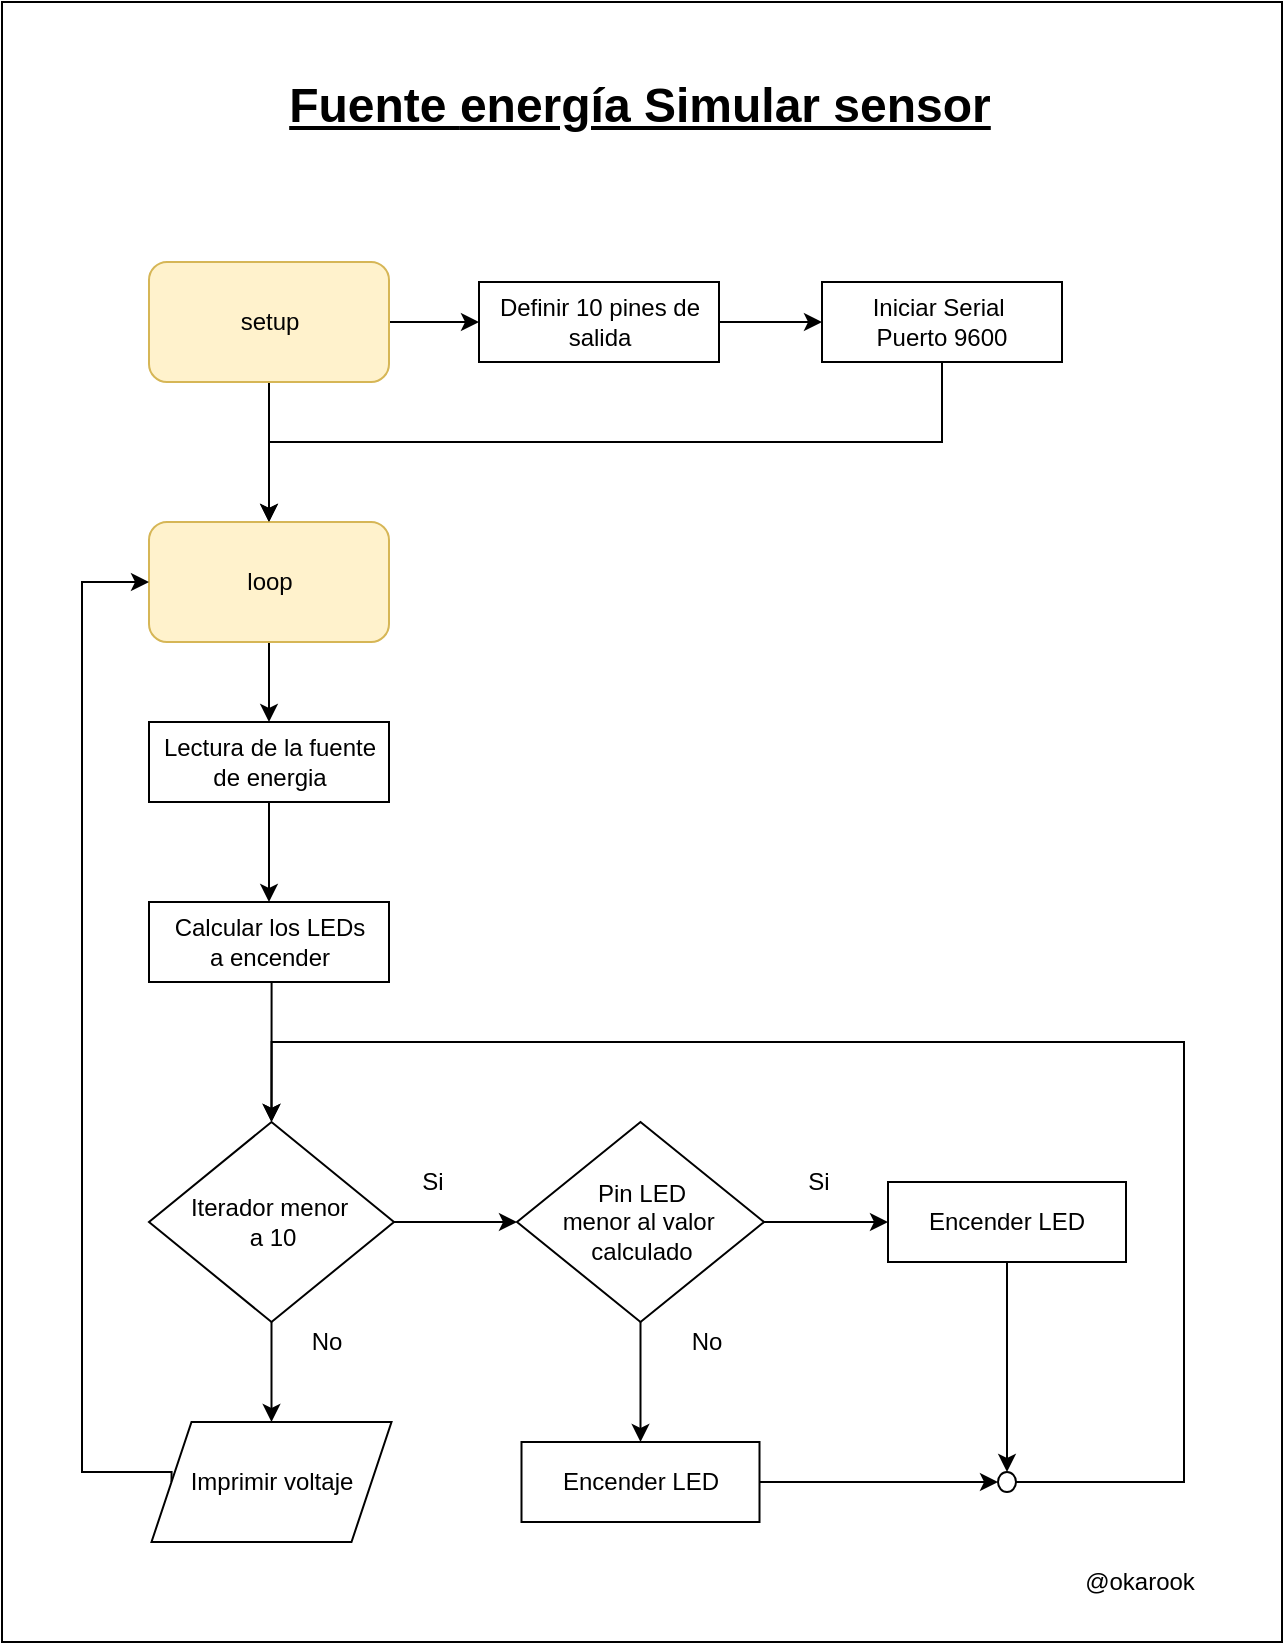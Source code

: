 <mxfile version="13.6.5">
    <diagram id="Qwb1rF_dMpi1wpGuuUVu" name="diagram">
        <mxGraphModel dx="333" dy="367" grid="1" gridSize="10" guides="1" tooltips="1" connect="1" arrows="1" fold="1" page="1" pageScale="1" pageWidth="850" pageHeight="1100" math="0" shadow="0">
            <root>
                <mxCell id="0"/>
                <mxCell id="1" parent="0"/>
                <mxCell id="3" value="" style="rounded=0;whiteSpace=wrap;html=1;" parent="1" vertex="1">
                    <mxGeometry x="40" y="40" width="640" height="820" as="geometry"/>
                </mxCell>
                <mxCell id="G4ZIIX9ekKNboTHv59yJ-3" style="edgeStyle=orthogonalEdgeStyle;rounded=0;orthogonalLoop=1;jettySize=auto;html=1;" parent="1" source="G4ZIIX9ekKNboTHv59yJ-1" target="G4ZIIX9ekKNboTHv59yJ-4" edge="1">
                    <mxGeometry relative="1" as="geometry">
                        <mxPoint x="173.5" y="270" as="targetPoint"/>
                    </mxGeometry>
                </mxCell>
                <mxCell id="G4ZIIX9ekKNboTHv59yJ-8" style="edgeStyle=orthogonalEdgeStyle;rounded=0;orthogonalLoop=1;jettySize=auto;html=1;entryX=0.5;entryY=0;entryDx=0;entryDy=0;" parent="1" source="G4ZIIX9ekKNboTHv59yJ-1" target="G4ZIIX9ekKNboTHv59yJ-2" edge="1">
                    <mxGeometry relative="1" as="geometry"/>
                </mxCell>
                <mxCell id="G4ZIIX9ekKNboTHv59yJ-1" value="&lt;font color=&quot;#030303&quot;&gt;setup&lt;/font&gt;" style="rounded=1;whiteSpace=wrap;html=1;fillColor=#fff2cc;strokeColor=#d6b656;" parent="1" vertex="1">
                    <mxGeometry x="113.5" y="170" width="120" height="60" as="geometry"/>
                </mxCell>
                <mxCell id="G4ZIIX9ekKNboTHv59yJ-9" style="edgeStyle=orthogonalEdgeStyle;rounded=0;orthogonalLoop=1;jettySize=auto;html=1;entryX=0.5;entryY=0;entryDx=0;entryDy=0;" parent="1" source="G4ZIIX9ekKNboTHv59yJ-2" target="306" edge="1">
                    <mxGeometry relative="1" as="geometry">
                        <mxPoint x="174" y="420.0" as="targetPoint"/>
                    </mxGeometry>
                </mxCell>
                <mxCell id="G4ZIIX9ekKNboTHv59yJ-2" value="&lt;span style=&quot;background-color: rgb(255 , 242 , 204)&quot;&gt;&lt;font color=&quot;#030303&quot;&gt;loop&lt;/font&gt;&lt;/span&gt;" style="rounded=1;whiteSpace=wrap;html=1;fillColor=#fff2cc;strokeColor=#d6b656;" parent="1" vertex="1">
                    <mxGeometry x="113.5" y="300" width="120" height="60" as="geometry"/>
                </mxCell>
                <mxCell id="G4ZIIX9ekKNboTHv59yJ-5" style="edgeStyle=orthogonalEdgeStyle;rounded=0;orthogonalLoop=1;jettySize=auto;html=1;entryX=0.5;entryY=0;entryDx=0;entryDy=0;exitX=0.5;exitY=1;exitDx=0;exitDy=0;" parent="1" source="110" target="G4ZIIX9ekKNboTHv59yJ-2" edge="1">
                    <mxGeometry relative="1" as="geometry">
                        <mxPoint x="503.5" y="220" as="sourcePoint"/>
                        <Array as="points">
                            <mxPoint x="510" y="260"/>
                            <mxPoint x="174" y="260"/>
                        </Array>
                    </mxGeometry>
                </mxCell>
                <mxCell id="8" value="" style="edgeStyle=orthogonalEdgeStyle;rounded=0;orthogonalLoop=1;jettySize=auto;html=1;entryX=0;entryY=0.5;entryDx=0;entryDy=0;" parent="1" source="G4ZIIX9ekKNboTHv59yJ-4" target="110" edge="1">
                    <mxGeometry relative="1" as="geometry">
                        <mxPoint x="446.75" y="200" as="targetPoint"/>
                    </mxGeometry>
                </mxCell>
                <mxCell id="G4ZIIX9ekKNboTHv59yJ-4" value="Definir 10 pines de salida" style="rounded=0;whiteSpace=wrap;html=1;" parent="1" vertex="1">
                    <mxGeometry x="278.5" y="180" width="120" height="40" as="geometry"/>
                </mxCell>
                <mxCell id="G4ZIIX9ekKNboTHv59yJ-12" value="" style="edgeStyle=orthogonalEdgeStyle;rounded=0;orthogonalLoop=1;jettySize=auto;html=1;" parent="1" edge="1">
                    <mxGeometry relative="1" as="geometry">
                        <mxPoint x="298.5" y="440" as="sourcePoint"/>
                    </mxGeometry>
                </mxCell>
                <mxCell id="2" value="&lt;span style=&quot;font-size: 24px&quot;&gt;&lt;b&gt;&lt;u&gt;Fuente&amp;nbsp;&lt;/u&gt;&lt;/b&gt;&lt;/span&gt;&lt;u style=&quot;font-size: 18pt ; background-color: transparent&quot;&gt;&lt;b&gt;energía Simular sensor&lt;/b&gt;&lt;br&gt;&lt;/u&gt;" style="text;html=1;strokeColor=none;fillColor=none;align=center;verticalAlign=middle;whiteSpace=wrap;rounded=0;" parent="1" vertex="1">
                    <mxGeometry x="149.25" y="62" width="420" height="60" as="geometry"/>
                </mxCell>
                <mxCell id="6" value="@okarook" style="text;html=1;strokeColor=none;fillColor=none;align=center;verticalAlign=middle;whiteSpace=wrap;rounded=0;" parent="1" vertex="1">
                    <mxGeometry x="583.75" y="820" width="50" height="20" as="geometry"/>
                </mxCell>
                <mxCell id="97" style="edgeStyle=orthogonalEdgeStyle;rounded=0;orthogonalLoop=1;jettySize=auto;html=1;entryX=0;entryY=0.5;entryDx=0;entryDy=0;" parent="1" edge="1">
                    <mxGeometry relative="1" as="geometry">
                        <mxPoint x="554" y="797.5" as="sourcePoint"/>
                    </mxGeometry>
                </mxCell>
                <mxCell id="103" style="edgeStyle=orthogonalEdgeStyle;rounded=0;orthogonalLoop=1;jettySize=auto;html=1;entryX=0;entryY=0.5;entryDx=0;entryDy=0;" parent="1" edge="1">
                    <mxGeometry relative="1" as="geometry">
                        <mxPoint x="390" y="797.5" as="sourcePoint"/>
                    </mxGeometry>
                </mxCell>
                <mxCell id="110" value="Iniciar Serial&amp;nbsp;&lt;br&gt;Puerto 9600" style="rounded=0;whiteSpace=wrap;html=1;" parent="1" vertex="1">
                    <mxGeometry x="450" y="180" width="120" height="40" as="geometry"/>
                </mxCell>
                <mxCell id="304" style="edgeStyle=orthogonalEdgeStyle;rounded=0;orthogonalLoop=1;jettySize=auto;html=1;entryX=0;entryY=0.5;entryDx=0;entryDy=0;exitX=0;exitY=0.5;exitDx=0;exitDy=0;" parent="1" source="342" target="G4ZIIX9ekKNboTHv59yJ-2" edge="1">
                    <mxGeometry relative="1" as="geometry">
                        <Array as="points">
                            <mxPoint x="80" y="775"/>
                            <mxPoint x="80" y="330"/>
                        </Array>
                        <mxPoint x="115.25" y="780" as="sourcePoint"/>
                    </mxGeometry>
                </mxCell>
                <mxCell id="266" value="No" style="text;html=1;strokeColor=none;fillColor=none;align=center;verticalAlign=middle;whiteSpace=wrap;rounded=0;" parent="1" vertex="1">
                    <mxGeometry x="182.75" y="700" width="39" height="20" as="geometry"/>
                </mxCell>
                <mxCell id="319" style="edgeStyle=orthogonalEdgeStyle;rounded=0;orthogonalLoop=1;jettySize=auto;html=1;" parent="1" source="306" target="307" edge="1">
                    <mxGeometry relative="1" as="geometry"/>
                </mxCell>
                <mxCell id="337" style="edgeStyle=orthogonalEdgeStyle;rounded=0;orthogonalLoop=1;jettySize=auto;html=1;entryX=0.5;entryY=0;entryDx=0;entryDy=0;exitX=0.5;exitY=1;exitDx=0;exitDy=0;" edge="1" parent="1" source="307" target="312">
                    <mxGeometry relative="1" as="geometry">
                        <Array as="points">
                            <mxPoint x="175" y="530"/>
                        </Array>
                    </mxGeometry>
                </mxCell>
                <mxCell id="306" value="Lectura de la fuente de energia" style="whiteSpace=wrap;html=1;rounded=0;" parent="1" vertex="1">
                    <mxGeometry x="113.5" y="400" width="120" height="40" as="geometry"/>
                </mxCell>
                <mxCell id="307" value="Calcular los LEDs&lt;br&gt;a encender" style="whiteSpace=wrap;html=1;rounded=0;" parent="1" vertex="1">
                    <mxGeometry x="113.5" y="490" width="120" height="40" as="geometry"/>
                </mxCell>
                <mxCell id="327" style="edgeStyle=orthogonalEdgeStyle;rounded=0;orthogonalLoop=1;jettySize=auto;html=1;entryX=0;entryY=0.5;entryDx=0;entryDy=0;" edge="1" parent="1" source="312" target="325">
                    <mxGeometry relative="1" as="geometry">
                        <mxPoint x="238.25" y="650" as="sourcePoint"/>
                        <mxPoint x="305" y="650" as="targetPoint"/>
                    </mxGeometry>
                </mxCell>
                <mxCell id="344" style="edgeStyle=orthogonalEdgeStyle;rounded=0;orthogonalLoop=1;jettySize=auto;html=1;entryX=0.5;entryY=0;entryDx=0;entryDy=0;" edge="1" parent="1" source="312" target="342">
                    <mxGeometry relative="1" as="geometry"/>
                </mxCell>
                <mxCell id="312" value="&lt;div&gt;Iterador menor&amp;nbsp;&lt;/div&gt;&lt;div&gt;a 10&lt;/div&gt;" style="rhombus;whiteSpace=wrap;html=1;" parent="1" vertex="1">
                    <mxGeometry x="113.5" y="600" width="122.5" height="100" as="geometry"/>
                </mxCell>
                <mxCell id="335" style="edgeStyle=orthogonalEdgeStyle;rounded=0;orthogonalLoop=1;jettySize=auto;html=1;entryX=0.5;entryY=0;entryDx=0;entryDy=0;" edge="1" parent="1" source="313" target="330">
                    <mxGeometry relative="1" as="geometry"/>
                </mxCell>
                <mxCell id="313" value="Encender LED" style="whiteSpace=wrap;html=1;rounded=0;" parent="1" vertex="1">
                    <mxGeometry x="483" y="630" width="119" height="40" as="geometry"/>
                </mxCell>
                <mxCell id="314" value="Si" style="text;html=1;strokeColor=none;fillColor=none;align=center;verticalAlign=middle;whiteSpace=wrap;rounded=0;" parent="1" vertex="1">
                    <mxGeometry x="236.25" y="620" width="39" height="20" as="geometry"/>
                </mxCell>
                <mxCell id="329" style="edgeStyle=orthogonalEdgeStyle;rounded=0;orthogonalLoop=1;jettySize=auto;html=1;entryX=0;entryY=0.5;entryDx=0;entryDy=0;exitX=1;exitY=0.5;exitDx=0;exitDy=0;" edge="1" parent="1" source="325" target="313">
                    <mxGeometry relative="1" as="geometry">
                        <mxPoint x="428.5" y="650" as="sourcePoint"/>
                    </mxGeometry>
                </mxCell>
                <mxCell id="332" style="edgeStyle=orthogonalEdgeStyle;rounded=0;orthogonalLoop=1;jettySize=auto;html=1;entryX=0.5;entryY=0;entryDx=0;entryDy=0;exitX=0.5;exitY=1;exitDx=0;exitDy=0;" edge="1" parent="1" source="325" target="331">
                    <mxGeometry relative="1" as="geometry">
                        <mxPoint x="366.833" y="699.933" as="sourcePoint"/>
                    </mxGeometry>
                </mxCell>
                <mxCell id="325" value="&lt;div&gt;Pin LED&lt;/div&gt;&lt;div&gt;menor al valor&amp;nbsp;&lt;/div&gt;&lt;div&gt;calculado&lt;/div&gt;" style="rhombus;whiteSpace=wrap;html=1;" vertex="1" parent="1">
                    <mxGeometry x="297.5" y="600" width="123.5" height="100" as="geometry"/>
                </mxCell>
                <mxCell id="328" value="Si" style="text;html=1;strokeColor=none;fillColor=none;align=center;verticalAlign=middle;whiteSpace=wrap;rounded=0;" vertex="1" parent="1">
                    <mxGeometry x="428.5" y="620" width="39" height="20" as="geometry"/>
                </mxCell>
                <mxCell id="339" style="edgeStyle=orthogonalEdgeStyle;rounded=0;orthogonalLoop=1;jettySize=auto;html=1;entryX=0.5;entryY=0;entryDx=0;entryDy=0;" edge="1" parent="1" source="330" target="312">
                    <mxGeometry relative="1" as="geometry">
                        <Array as="points">
                            <mxPoint x="631" y="780"/>
                            <mxPoint x="631" y="560"/>
                            <mxPoint x="175" y="560"/>
                        </Array>
                    </mxGeometry>
                </mxCell>
                <mxCell id="330" value="" style="ellipse;whiteSpace=wrap;html=1;aspect=fixed;" vertex="1" parent="1">
                    <mxGeometry x="538" y="775" width="9" height="10" as="geometry"/>
                </mxCell>
                <mxCell id="336" style="edgeStyle=orthogonalEdgeStyle;rounded=0;orthogonalLoop=1;jettySize=auto;html=1;entryX=0;entryY=0.5;entryDx=0;entryDy=0;" edge="1" parent="1" source="331" target="330">
                    <mxGeometry relative="1" as="geometry"/>
                </mxCell>
                <mxCell id="331" value="Encender LED" style="whiteSpace=wrap;html=1;rounded=0;" vertex="1" parent="1">
                    <mxGeometry x="299.75" y="760" width="119" height="40" as="geometry"/>
                </mxCell>
                <mxCell id="333" value="No" style="text;html=1;strokeColor=none;fillColor=none;align=center;verticalAlign=middle;whiteSpace=wrap;rounded=0;" vertex="1" parent="1">
                    <mxGeometry x="373" y="700" width="39" height="20" as="geometry"/>
                </mxCell>
                <mxCell id="342" value="Imprimir voltaje" style="shape=parallelogram;perimeter=parallelogramPerimeter;whiteSpace=wrap;html=1;fixedSize=1;" vertex="1" parent="1">
                    <mxGeometry x="114.75" y="750" width="120" height="60" as="geometry"/>
                </mxCell>
            </root>
        </mxGraphModel>
    </diagram>
</mxfile>
